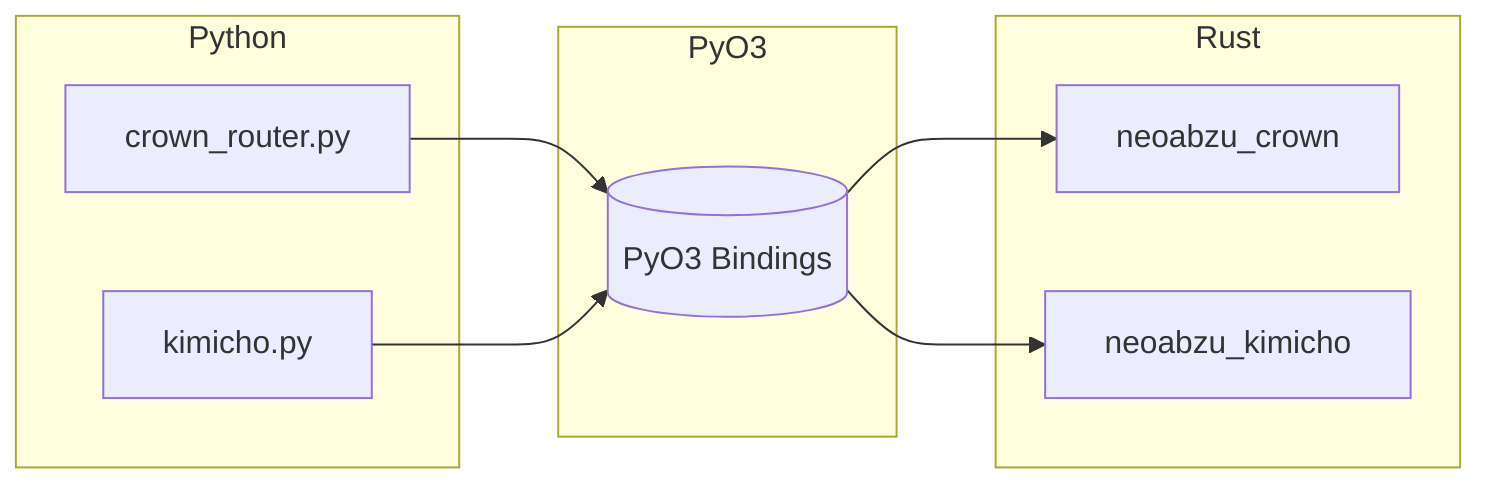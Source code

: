 flowchart LR
    subgraph Python
        CrownPy[crown_router.py]
        KimichoPy[kimicho.py]
    end
    subgraph PyO3
        Bridge[(PyO3 Bindings)]
    end
    subgraph Rust
        CrownRs[neoabzu_crown]
        KimichoRs[neoabzu_kimicho]
    end
    CrownPy --> Bridge --> CrownRs
    KimichoPy --> Bridge --> KimichoRs
